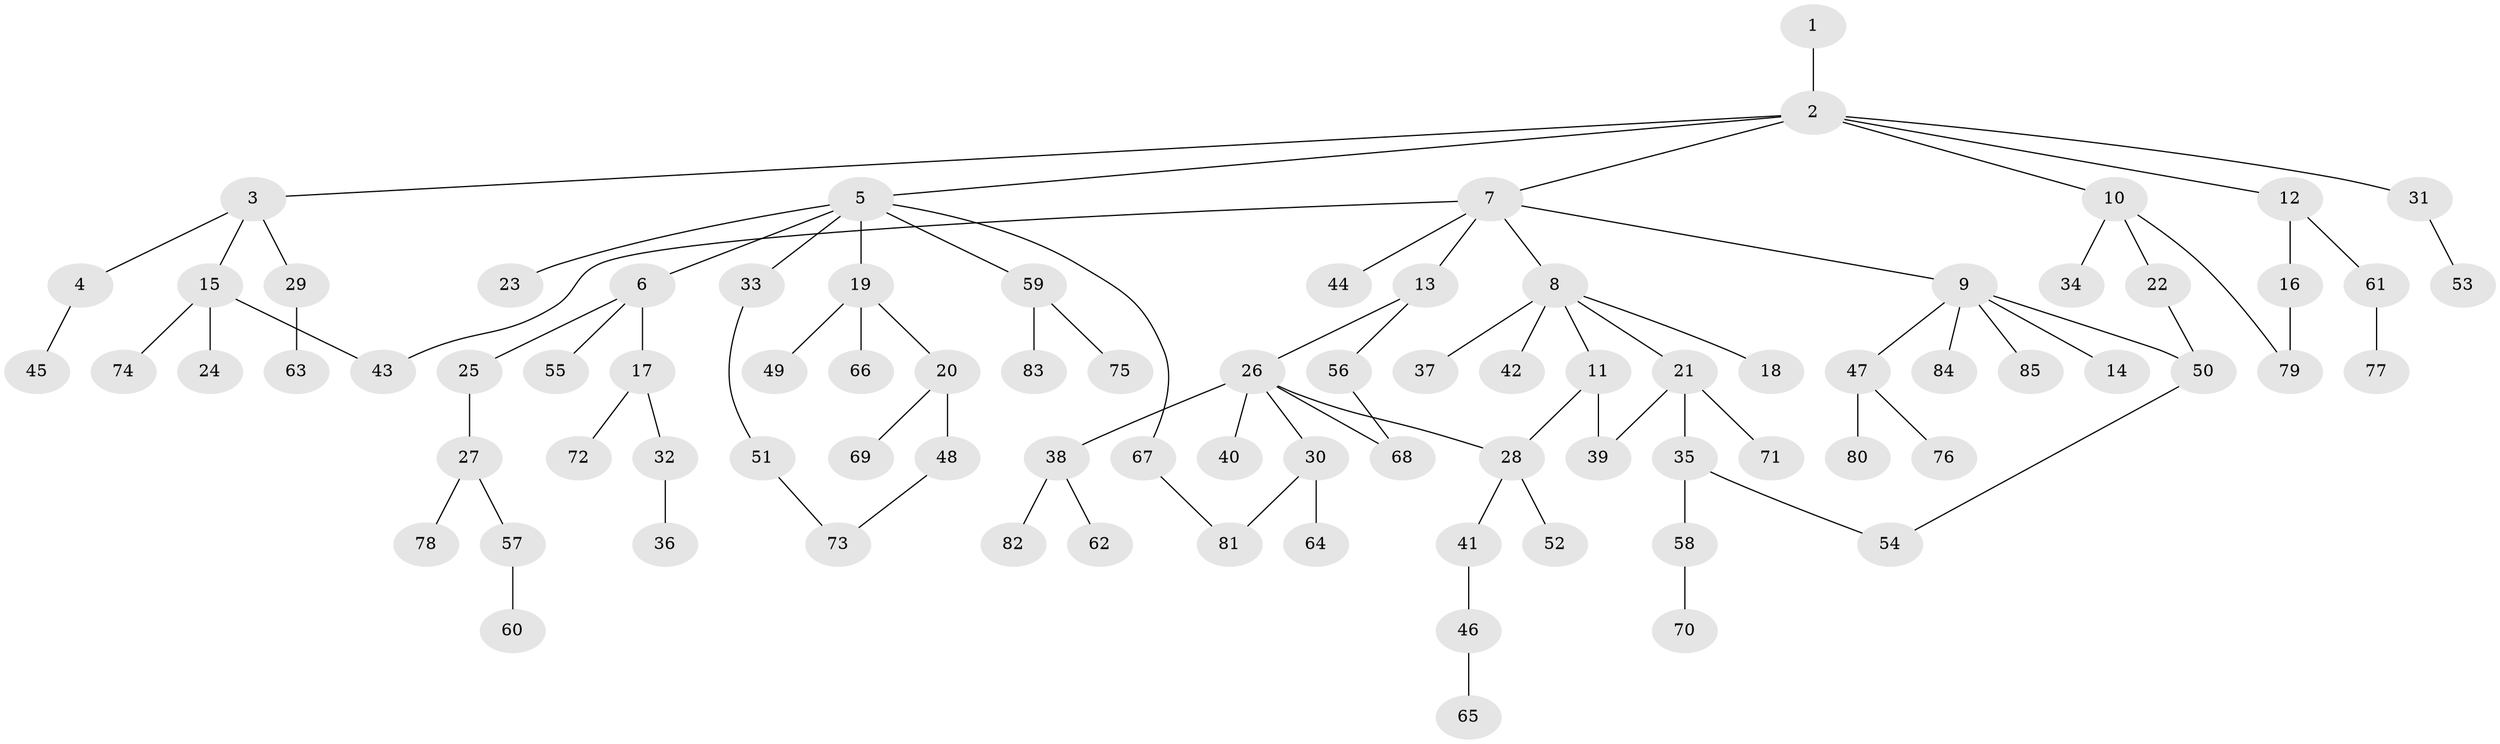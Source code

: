 // Generated by graph-tools (version 1.1) at 2025/13/03/09/25 04:13:19]
// undirected, 85 vertices, 93 edges
graph export_dot {
graph [start="1"]
  node [color=gray90,style=filled];
  1;
  2;
  3;
  4;
  5;
  6;
  7;
  8;
  9;
  10;
  11;
  12;
  13;
  14;
  15;
  16;
  17;
  18;
  19;
  20;
  21;
  22;
  23;
  24;
  25;
  26;
  27;
  28;
  29;
  30;
  31;
  32;
  33;
  34;
  35;
  36;
  37;
  38;
  39;
  40;
  41;
  42;
  43;
  44;
  45;
  46;
  47;
  48;
  49;
  50;
  51;
  52;
  53;
  54;
  55;
  56;
  57;
  58;
  59;
  60;
  61;
  62;
  63;
  64;
  65;
  66;
  67;
  68;
  69;
  70;
  71;
  72;
  73;
  74;
  75;
  76;
  77;
  78;
  79;
  80;
  81;
  82;
  83;
  84;
  85;
  1 -- 2;
  2 -- 3;
  2 -- 5;
  2 -- 7;
  2 -- 10;
  2 -- 12;
  2 -- 31;
  3 -- 4;
  3 -- 15;
  3 -- 29;
  4 -- 45;
  5 -- 6;
  5 -- 19;
  5 -- 23;
  5 -- 33;
  5 -- 59;
  5 -- 67;
  6 -- 17;
  6 -- 25;
  6 -- 55;
  7 -- 8;
  7 -- 9;
  7 -- 13;
  7 -- 43;
  7 -- 44;
  8 -- 11;
  8 -- 18;
  8 -- 21;
  8 -- 37;
  8 -- 42;
  9 -- 14;
  9 -- 47;
  9 -- 50;
  9 -- 84;
  9 -- 85;
  10 -- 22;
  10 -- 34;
  10 -- 79;
  11 -- 28;
  11 -- 39;
  12 -- 16;
  12 -- 61;
  13 -- 26;
  13 -- 56;
  15 -- 24;
  15 -- 74;
  15 -- 43;
  16 -- 79;
  17 -- 32;
  17 -- 72;
  19 -- 20;
  19 -- 49;
  19 -- 66;
  20 -- 48;
  20 -- 69;
  21 -- 35;
  21 -- 39;
  21 -- 71;
  22 -- 50;
  25 -- 27;
  26 -- 30;
  26 -- 38;
  26 -- 40;
  26 -- 68;
  26 -- 28;
  27 -- 57;
  27 -- 78;
  28 -- 41;
  28 -- 52;
  29 -- 63;
  30 -- 64;
  30 -- 81;
  31 -- 53;
  32 -- 36;
  33 -- 51;
  35 -- 58;
  35 -- 54;
  38 -- 62;
  38 -- 82;
  41 -- 46;
  46 -- 65;
  47 -- 76;
  47 -- 80;
  48 -- 73;
  50 -- 54;
  51 -- 73;
  56 -- 68;
  57 -- 60;
  58 -- 70;
  59 -- 75;
  59 -- 83;
  61 -- 77;
  67 -- 81;
}
